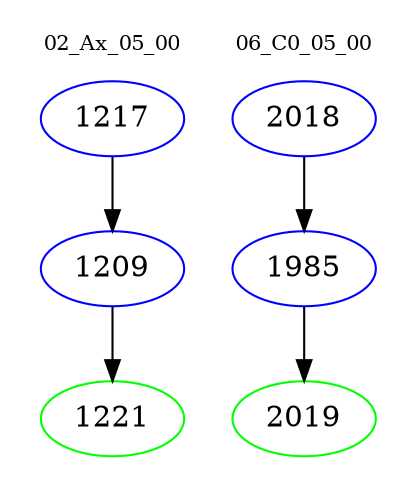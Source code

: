 digraph{
subgraph cluster_0 {
color = white
label = "02_Ax_05_00";
fontsize=10;
T0_1217 [label="1217", color="blue"]
T0_1217 -> T0_1209 [color="black"]
T0_1209 [label="1209", color="blue"]
T0_1209 -> T0_1221 [color="black"]
T0_1221 [label="1221", color="green"]
}
subgraph cluster_1 {
color = white
label = "06_C0_05_00";
fontsize=10;
T1_2018 [label="2018", color="blue"]
T1_2018 -> T1_1985 [color="black"]
T1_1985 [label="1985", color="blue"]
T1_1985 -> T1_2019 [color="black"]
T1_2019 [label="2019", color="green"]
}
}

